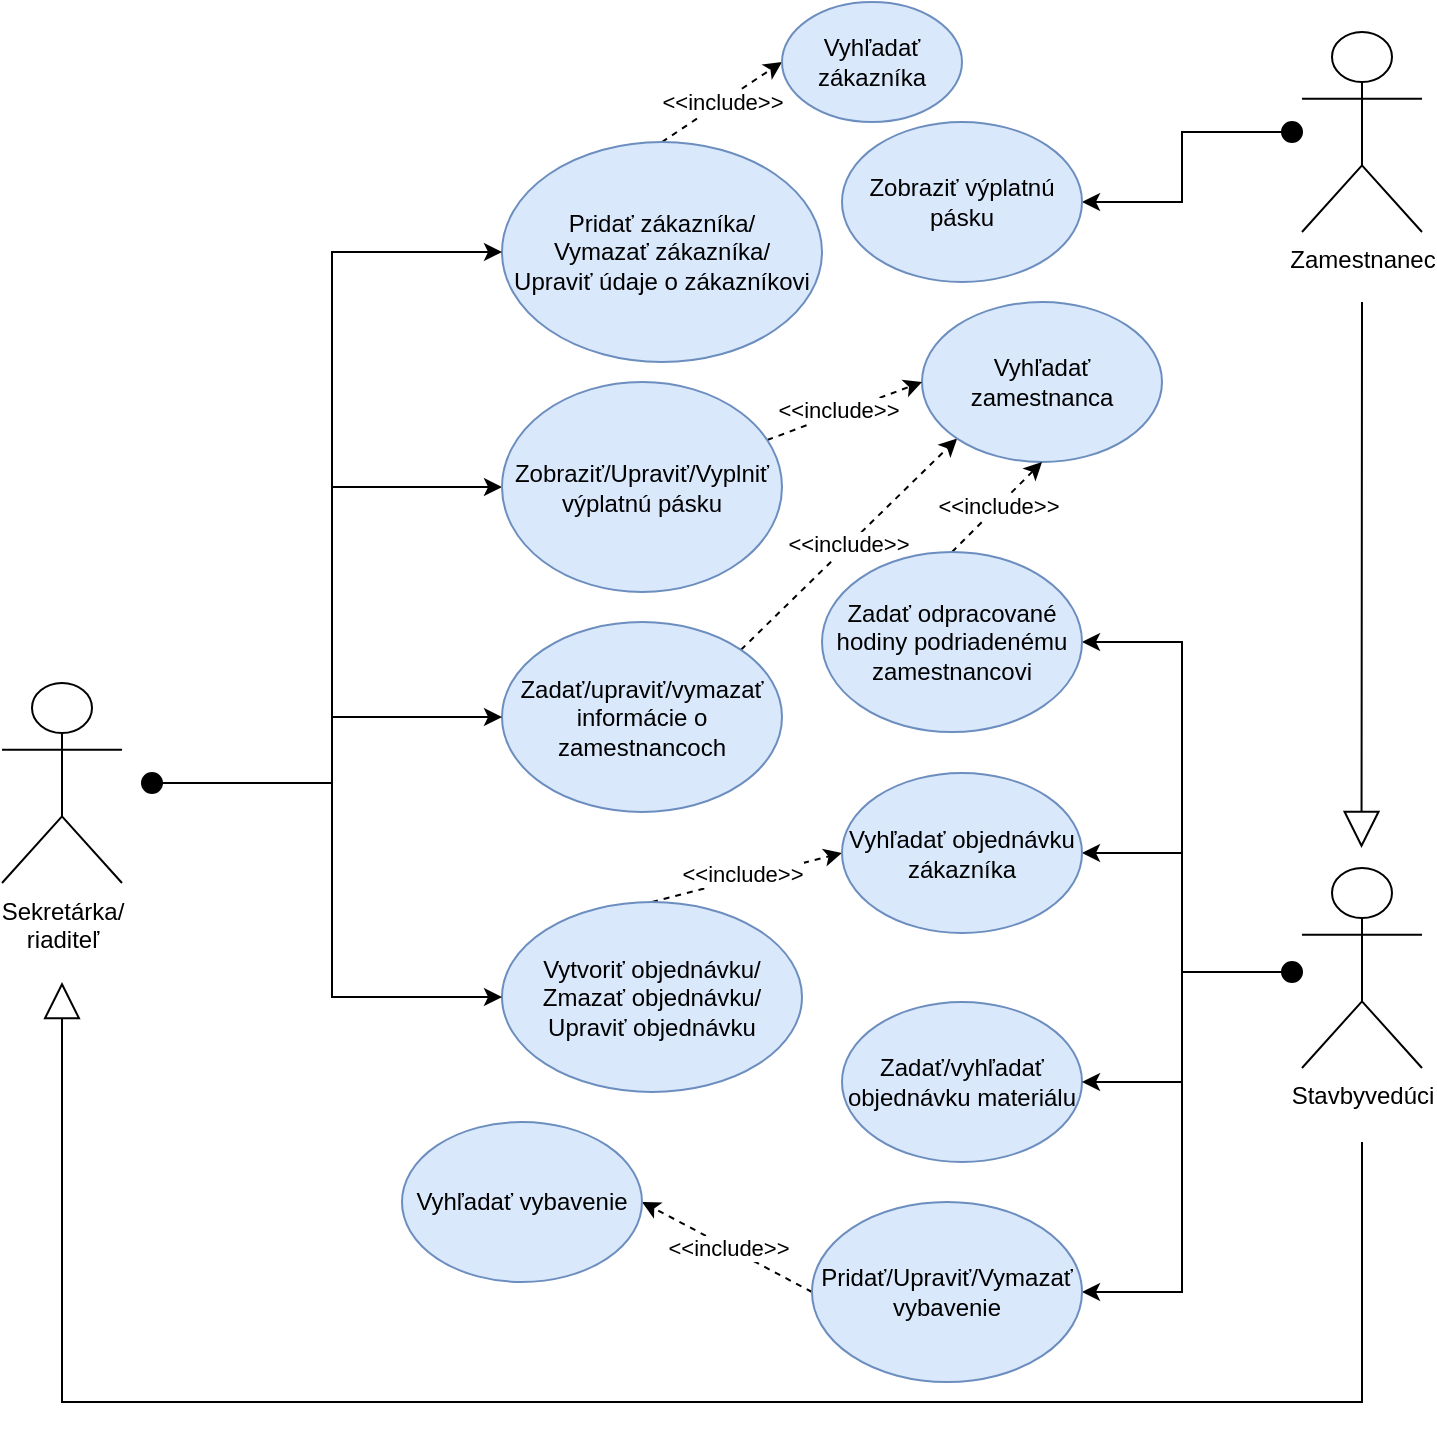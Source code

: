 <mxfile version="21.0.6" type="device"><diagram name="Page-1" id="ENrq4SPfgoVaWKd0rZ1u"><mxGraphModel dx="1100" dy="649" grid="1" gridSize="10" guides="1" tooltips="1" connect="1" arrows="1" fold="1" page="1" pageScale="1" pageWidth="1100" pageHeight="850" math="0" shadow="0"><root><mxCell id="0"/><mxCell id="1" parent="0"/><mxCell id="3hec5dz2N3M5yyMK2Mpq-16" value="&amp;lt;&amp;lt;include&amp;gt;&amp;gt;" style="rounded=0;orthogonalLoop=1;jettySize=auto;html=1;exitX=0.5;exitY=0;exitDx=0;exitDy=0;entryX=0;entryY=0.5;entryDx=0;entryDy=0;dashed=1;" edge="1" parent="1" source="TJcwmho6pWzKVchzxaXK-1" target="TJcwmho6pWzKVchzxaXK-66"><mxGeometry x="-0.045" y="2" relative="1" as="geometry"><mxPoint as="offset"/></mxGeometry></mxCell><mxCell id="TJcwmho6pWzKVchzxaXK-1" value="Vytvoriť objednávku/&lt;br&gt;Zmazať objednávku/&lt;br&gt;Upraviť objednávku" style="ellipse;whiteSpace=wrap;html=1;fillColor=#dae8fc;strokeColor=#6c8ebf;" parent="1" vertex="1"><mxGeometry x="370" y="460" width="150" height="95" as="geometry"/></mxCell><mxCell id="TJcwmho6pWzKVchzxaXK-73" style="edgeStyle=orthogonalEdgeStyle;rounded=0;orthogonalLoop=1;jettySize=auto;html=1;endArrow=block;endFill=0;endSize=16;" parent="1" edge="1"><mxGeometry relative="1" as="geometry"><mxPoint x="150" y="500" as="targetPoint"/><mxPoint x="800" y="580" as="sourcePoint"/><Array as="points"><mxPoint x="800" y="710"/><mxPoint x="150" y="710"/></Array></mxGeometry></mxCell><mxCell id="TJcwmho6pWzKVchzxaXK-10" value="Stavbyvedúci" style="shape=umlActor;verticalLabelPosition=bottom;verticalAlign=top;html=1;outlineConnect=0;" parent="1" vertex="1"><mxGeometry x="770" y="443" width="60" height="100" as="geometry"/></mxCell><mxCell id="3hec5dz2N3M5yyMK2Mpq-18" value="&amp;lt;&amp;lt;include&amp;gt;&amp;gt;" style="rounded=0;orthogonalLoop=1;jettySize=auto;html=1;entryX=0;entryY=0.5;entryDx=0;entryDy=0;dashed=1;exitX=0.5;exitY=0;exitDx=0;exitDy=0;" edge="1" parent="1" source="TJcwmho6pWzKVchzxaXK-12" target="3hec5dz2N3M5yyMK2Mpq-1"><mxGeometry relative="1" as="geometry"/></mxCell><mxCell id="TJcwmho6pWzKVchzxaXK-12" value="Pridať zákazníka/&lt;br&gt;Vymazať zákazníka/&lt;br&gt;Upraviť údaje o zákazníkovi" style="ellipse;whiteSpace=wrap;html=1;fillColor=#dae8fc;strokeColor=#6c8ebf;" parent="1" vertex="1"><mxGeometry x="370" y="80" width="160" height="110" as="geometry"/></mxCell><mxCell id="3hec5dz2N3M5yyMK2Mpq-14" value="&amp;lt;&amp;lt;include&amp;gt;&amp;gt;" style="rounded=0;orthogonalLoop=1;jettySize=auto;html=1;exitX=1;exitY=0;exitDx=0;exitDy=0;entryX=0;entryY=1;entryDx=0;entryDy=0;dashed=1;" edge="1" parent="1" source="TJcwmho6pWzKVchzxaXK-13" target="TJcwmho6pWzKVchzxaXK-38"><mxGeometry relative="1" as="geometry"/></mxCell><mxCell id="TJcwmho6pWzKVchzxaXK-13" value="Zadať/upraviť/vymazať informácie o zamestnancoch" style="ellipse;whiteSpace=wrap;html=1;fillColor=#dae8fc;strokeColor=#6c8ebf;" parent="1" vertex="1"><mxGeometry x="370" y="320" width="140" height="95" as="geometry"/></mxCell><mxCell id="TJcwmho6pWzKVchzxaXK-23" value="Zadať/vyhľadať objednávku materiálu" style="ellipse;whiteSpace=wrap;html=1;fillColor=#dae8fc;strokeColor=#6c8ebf;" parent="1" vertex="1"><mxGeometry x="540" y="510" width="120" height="80" as="geometry"/></mxCell><mxCell id="TJcwmho6pWzKVchzxaXK-26" value="Zamestnanec" style="shape=umlActor;verticalLabelPosition=bottom;verticalAlign=top;html=1;outlineConnect=0;" parent="1" vertex="1"><mxGeometry x="770" y="25" width="60" height="100" as="geometry"/></mxCell><mxCell id="TJcwmho6pWzKVchzxaXK-29" value="" style="edgeStyle=orthogonalEdgeStyle;rounded=0;orthogonalLoop=1;jettySize=auto;html=1;entryX=0;entryY=0.5;entryDx=0;entryDy=0;endArrow=none;" parent="1" edge="1"><mxGeometry relative="1" as="geometry"><mxPoint x="180" y="260" as="sourcePoint"/><mxPoint x="180" y="260" as="targetPoint"/></mxGeometry></mxCell><mxCell id="TJcwmho6pWzKVchzxaXK-62" style="edgeStyle=orthogonalEdgeStyle;rounded=0;orthogonalLoop=1;jettySize=auto;html=1;exitX=0;exitY=0.5;exitDx=0;exitDy=0;entryX=1;entryY=0.5;entryDx=0;entryDy=0;" parent="1" source="TJcwmho6pWzKVchzxaXK-32" target="TJcwmho6pWzKVchzxaXK-61" edge="1"><mxGeometry relative="1" as="geometry"/></mxCell><mxCell id="TJcwmho6pWzKVchzxaXK-32" value="" style="ellipse;whiteSpace=wrap;html=1;aspect=fixed;strokeColor=#000000;fillColor=#000000;" parent="1" vertex="1"><mxGeometry x="760" y="70" width="10" height="10" as="geometry"/></mxCell><mxCell id="TJcwmho6pWzKVchzxaXK-65" style="edgeStyle=orthogonalEdgeStyle;rounded=0;orthogonalLoop=1;jettySize=auto;html=1;exitX=0;exitY=0.5;exitDx=0;exitDy=0;entryX=1;entryY=0.5;entryDx=0;entryDy=0;" parent="1" source="TJcwmho6pWzKVchzxaXK-36" target="TJcwmho6pWzKVchzxaXK-23" edge="1"><mxGeometry relative="1" as="geometry"/></mxCell><mxCell id="3hec5dz2N3M5yyMK2Mpq-2" style="edgeStyle=orthogonalEdgeStyle;rounded=0;orthogonalLoop=1;jettySize=auto;html=1;exitX=0;exitY=0.5;exitDx=0;exitDy=0;entryX=1;entryY=0.5;entryDx=0;entryDy=0;" edge="1" parent="1" source="TJcwmho6pWzKVchzxaXK-36" target="TJcwmho6pWzKVchzxaXK-66"><mxGeometry relative="1" as="geometry"/></mxCell><mxCell id="3hec5dz2N3M5yyMK2Mpq-11" style="edgeStyle=orthogonalEdgeStyle;rounded=0;orthogonalLoop=1;jettySize=auto;html=1;exitX=0;exitY=0.5;exitDx=0;exitDy=0;entryX=1;entryY=0.5;entryDx=0;entryDy=0;" edge="1" parent="1" source="TJcwmho6pWzKVchzxaXK-36" target="3hec5dz2N3M5yyMK2Mpq-4"><mxGeometry relative="1" as="geometry"/></mxCell><mxCell id="3hec5dz2N3M5yyMK2Mpq-21" style="edgeStyle=orthogonalEdgeStyle;rounded=0;orthogonalLoop=1;jettySize=auto;html=1;exitX=0;exitY=0.5;exitDx=0;exitDy=0;entryX=1;entryY=0.5;entryDx=0;entryDy=0;" edge="1" parent="1" source="TJcwmho6pWzKVchzxaXK-36" target="3hec5dz2N3M5yyMK2Mpq-17"><mxGeometry relative="1" as="geometry"/></mxCell><mxCell id="TJcwmho6pWzKVchzxaXK-36" value="" style="ellipse;whiteSpace=wrap;html=1;aspect=fixed;strokeColor=#000000;fillColor=#000000;" parent="1" vertex="1"><mxGeometry x="760" y="490" width="10" height="10" as="geometry"/></mxCell><mxCell id="TJcwmho6pWzKVchzxaXK-38" value="Vyhľadať zamestnanca" style="ellipse;whiteSpace=wrap;html=1;fillColor=#dae8fc;strokeColor=#6c8ebf;" parent="1" vertex="1"><mxGeometry x="580" y="160" width="120" height="80" as="geometry"/></mxCell><mxCell id="TJcwmho6pWzKVchzxaXK-48" value="Sekretárka/&lt;br&gt;riaditeľ" style="shape=umlActor;verticalLabelPosition=bottom;verticalAlign=top;html=1;outlineConnect=0;" parent="1" vertex="1"><mxGeometry x="120" y="350.5" width="60" height="100" as="geometry"/></mxCell><mxCell id="3hec5dz2N3M5yyMK2Mpq-7" style="edgeStyle=orthogonalEdgeStyle;rounded=0;orthogonalLoop=1;jettySize=auto;html=1;exitX=1;exitY=0.5;exitDx=0;exitDy=0;entryX=0;entryY=0.5;entryDx=0;entryDy=0;" edge="1" parent="1" source="TJcwmho6pWzKVchzxaXK-53" target="TJcwmho6pWzKVchzxaXK-13"><mxGeometry relative="1" as="geometry"/></mxCell><mxCell id="3hec5dz2N3M5yyMK2Mpq-9" style="edgeStyle=orthogonalEdgeStyle;rounded=0;orthogonalLoop=1;jettySize=auto;html=1;exitX=1;exitY=0.5;exitDx=0;exitDy=0;entryX=0;entryY=0.5;entryDx=0;entryDy=0;" edge="1" parent="1" source="TJcwmho6pWzKVchzxaXK-53" target="TJcwmho6pWzKVchzxaXK-1"><mxGeometry relative="1" as="geometry"/></mxCell><mxCell id="3hec5dz2N3M5yyMK2Mpq-10" style="edgeStyle=orthogonalEdgeStyle;rounded=0;orthogonalLoop=1;jettySize=auto;html=1;exitX=1;exitY=0.5;exitDx=0;exitDy=0;entryX=0;entryY=0.5;entryDx=0;entryDy=0;" edge="1" parent="1" source="TJcwmho6pWzKVchzxaXK-53" target="TJcwmho6pWzKVchzxaXK-12"><mxGeometry relative="1" as="geometry"/></mxCell><mxCell id="3hec5dz2N3M5yyMK2Mpq-20" style="edgeStyle=orthogonalEdgeStyle;rounded=0;orthogonalLoop=1;jettySize=auto;html=1;exitX=1;exitY=0.5;exitDx=0;exitDy=0;entryX=0;entryY=0.5;entryDx=0;entryDy=0;" edge="1" parent="1" source="TJcwmho6pWzKVchzxaXK-53" target="TJcwmho6pWzKVchzxaXK-56"><mxGeometry relative="1" as="geometry"/></mxCell><mxCell id="TJcwmho6pWzKVchzxaXK-53" value="" style="ellipse;whiteSpace=wrap;html=1;aspect=fixed;strokeColor=#000000;fillColor=#000000;" parent="1" vertex="1"><mxGeometry x="190" y="395.5" width="10" height="10" as="geometry"/></mxCell><mxCell id="3hec5dz2N3M5yyMK2Mpq-15" value="&amp;lt;&amp;lt;include&amp;gt;&amp;gt;" style="rounded=0;orthogonalLoop=1;jettySize=auto;html=1;entryX=0;entryY=0.5;entryDx=0;entryDy=0;dashed=1;" edge="1" parent="1" source="TJcwmho6pWzKVchzxaXK-56" target="TJcwmho6pWzKVchzxaXK-38"><mxGeometry x="-0.064" y="2" relative="1" as="geometry"><mxPoint as="offset"/></mxGeometry></mxCell><mxCell id="TJcwmho6pWzKVchzxaXK-56" value="Zobraziť/Upraviť/Vyplniť výplatnú pásku" style="ellipse;whiteSpace=wrap;html=1;fillColor=#dae8fc;strokeColor=#6c8ebf;" parent="1" vertex="1"><mxGeometry x="370" y="200" width="140" height="105" as="geometry"/></mxCell><mxCell id="TJcwmho6pWzKVchzxaXK-61" value="Zobraziť výplatnú pásku" style="ellipse;whiteSpace=wrap;html=1;fillColor=#dae8fc;strokeColor=#6c8ebf;" parent="1" vertex="1"><mxGeometry x="540" y="70" width="120" height="80" as="geometry"/></mxCell><mxCell id="TJcwmho6pWzKVchzxaXK-66" value="Vyhľadať objednávku zákazníka" style="ellipse;whiteSpace=wrap;html=1;fillColor=#dae8fc;strokeColor=#6c8ebf;" parent="1" vertex="1"><mxGeometry x="540" y="395.5" width="120" height="80" as="geometry"/></mxCell><mxCell id="TJcwmho6pWzKVchzxaXK-71" style="edgeStyle=orthogonalEdgeStyle;rounded=0;orthogonalLoop=1;jettySize=auto;html=1;endArrow=block;endFill=0;endSize=16;" parent="1" edge="1"><mxGeometry relative="1" as="geometry"><mxPoint x="799.76" y="433" as="targetPoint"/><mxPoint x="800" y="160" as="sourcePoint"/><Array as="points"><mxPoint x="800" y="170"/></Array></mxGeometry></mxCell><mxCell id="3hec5dz2N3M5yyMK2Mpq-1" value="Vyhľadať zákazníka" style="ellipse;whiteSpace=wrap;html=1;fillColor=#dae8fc;strokeColor=#6c8ebf;" vertex="1" parent="1"><mxGeometry x="510" y="10" width="90" height="60" as="geometry"/></mxCell><mxCell id="3hec5dz2N3M5yyMK2Mpq-12" value="&amp;lt;&amp;lt;include&amp;gt;&amp;gt;" style="rounded=0;orthogonalLoop=1;jettySize=auto;html=1;exitX=0.5;exitY=0;exitDx=0;exitDy=0;entryX=0.5;entryY=1;entryDx=0;entryDy=0;dashed=1;" edge="1" parent="1" source="3hec5dz2N3M5yyMK2Mpq-4" target="TJcwmho6pWzKVchzxaXK-38"><mxGeometry relative="1" as="geometry"/></mxCell><mxCell id="3hec5dz2N3M5yyMK2Mpq-4" value="Zadať odpracované hodiny podriadenému zamestnancovi" style="ellipse;whiteSpace=wrap;html=1;fillColor=#dae8fc;strokeColor=#6c8ebf;" vertex="1" parent="1"><mxGeometry x="530" y="285" width="130" height="90" as="geometry"/></mxCell><mxCell id="3hec5dz2N3M5yyMK2Mpq-23" value="&amp;lt;&amp;lt;include&amp;gt;&amp;gt;" style="rounded=0;orthogonalLoop=1;jettySize=auto;html=1;exitX=0;exitY=0.5;exitDx=0;exitDy=0;entryX=1;entryY=0.5;entryDx=0;entryDy=0;dashed=1;" edge="1" parent="1" source="3hec5dz2N3M5yyMK2Mpq-17" target="3hec5dz2N3M5yyMK2Mpq-22"><mxGeometry relative="1" as="geometry"/></mxCell><mxCell id="3hec5dz2N3M5yyMK2Mpq-17" value="Pridať/Upraviť/Vymazať vybavenie" style="ellipse;whiteSpace=wrap;html=1;fillColor=#dae8fc;strokeColor=#6c8ebf;" vertex="1" parent="1"><mxGeometry x="525" y="610" width="135" height="90" as="geometry"/></mxCell><mxCell id="3hec5dz2N3M5yyMK2Mpq-22" value="Vyhľadať vybavenie" style="ellipse;whiteSpace=wrap;html=1;fillColor=#dae8fc;strokeColor=#6c8ebf;" vertex="1" parent="1"><mxGeometry x="320" y="570" width="120" height="80" as="geometry"/></mxCell></root></mxGraphModel></diagram></mxfile>